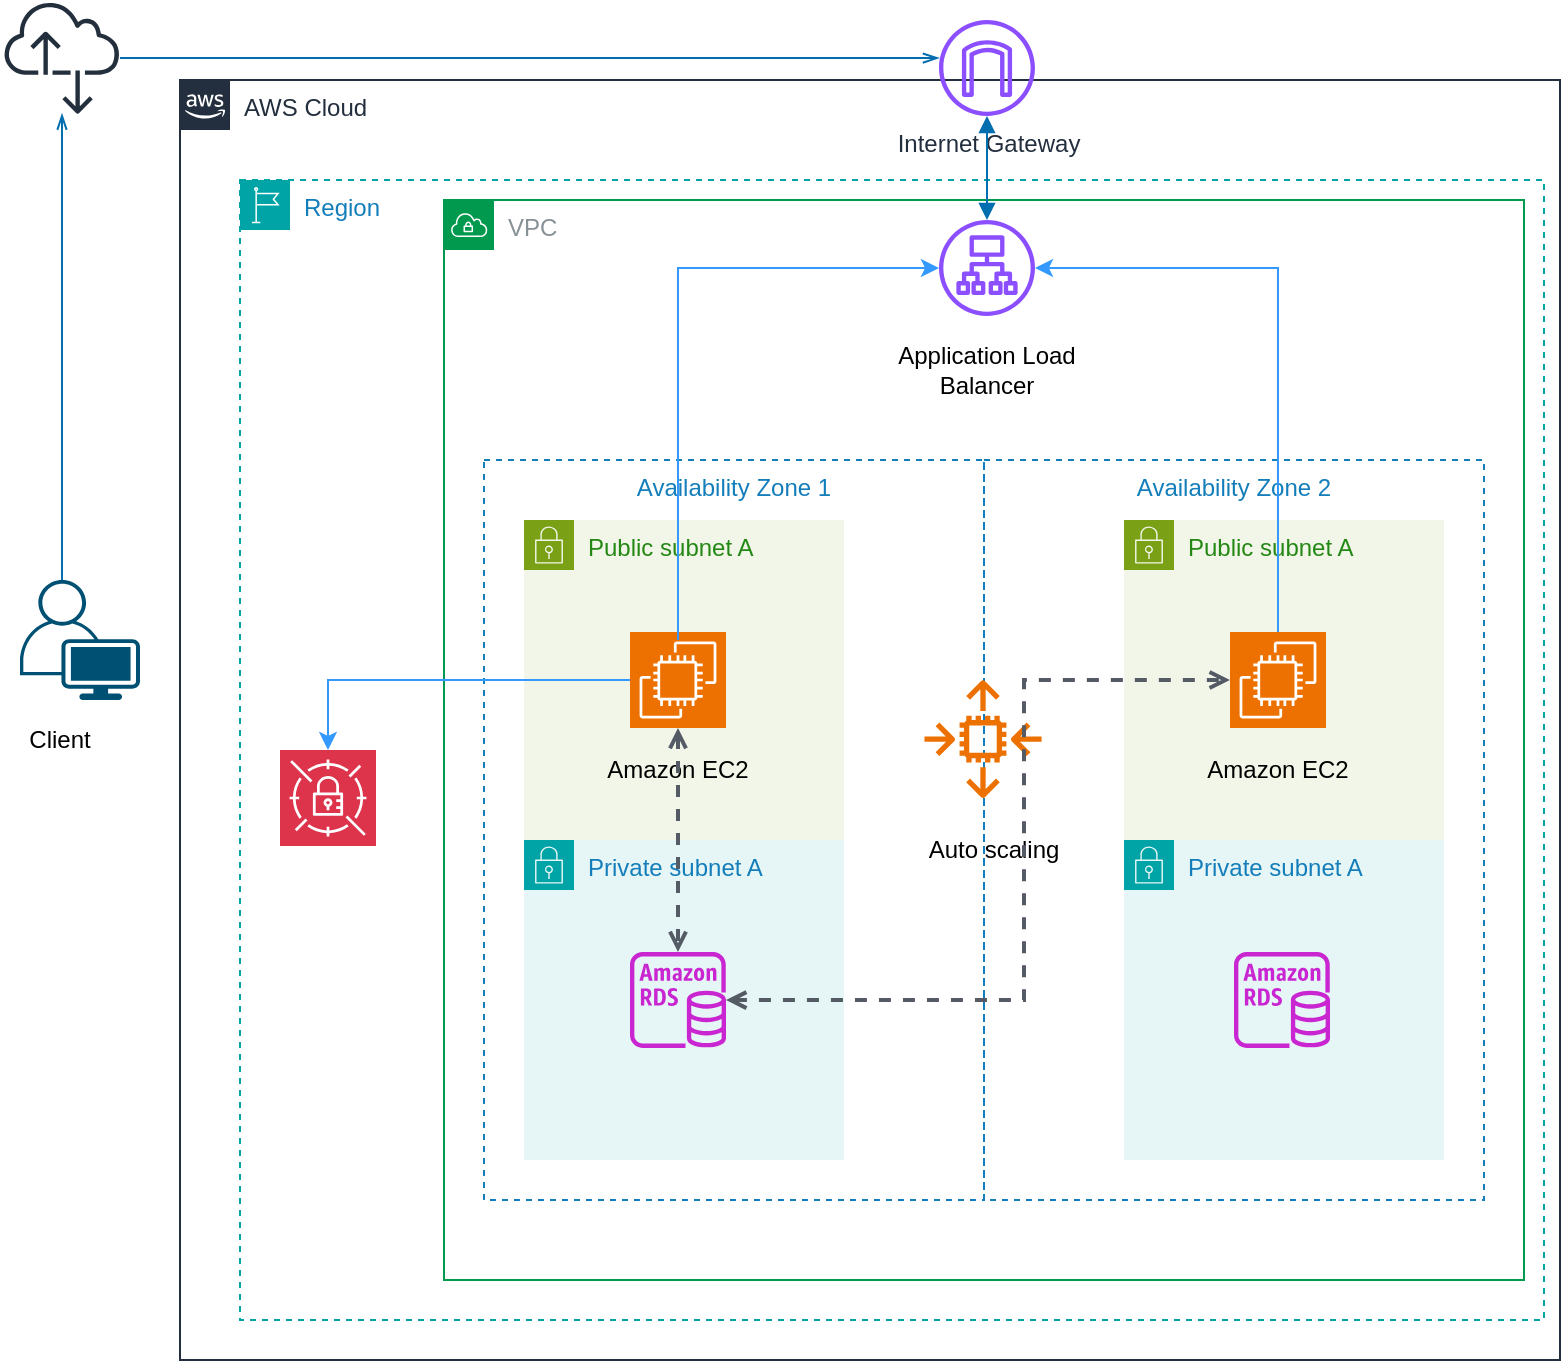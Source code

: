 <mxfile version="24.4.6" type="device">
  <diagram id="5aO_CssbafdQuZeOlMkM" name="Trang-1">
    <mxGraphModel dx="1500" dy="757" grid="1" gridSize="10" guides="1" tooltips="1" connect="1" arrows="1" fold="1" page="1" pageScale="1" pageWidth="827" pageHeight="1169" math="0" shadow="0">
      <root>
        <mxCell id="0" />
        <mxCell id="1" parent="0" />
        <mxCell id="Gm2cfhaUzWArTBKf3nsj-56" value="AWS Cloud" style="points=[[0,0],[0.25,0],[0.5,0],[0.75,0],[1,0],[1,0.25],[1,0.5],[1,0.75],[1,1],[0.75,1],[0.5,1],[0.25,1],[0,1],[0,0.75],[0,0.5],[0,0.25]];outlineConnect=0;gradientColor=none;html=1;whiteSpace=wrap;fontSize=12;fontStyle=0;container=1;pointerEvents=0;collapsible=0;recursiveResize=0;shape=mxgraph.aws4.group;grIcon=mxgraph.aws4.group_aws_cloud_alt;strokeColor=#232F3E;fillColor=none;verticalAlign=top;align=left;spacingLeft=30;fontColor=#232F3E;dashed=0;" vertex="1" parent="1">
          <mxGeometry x="120" y="310" width="690" height="640" as="geometry" />
        </mxCell>
        <mxCell id="Gm2cfhaUzWArTBKf3nsj-51" value="Region" style="points=[[0,0],[0.25,0],[0.5,0],[0.75,0],[1,0],[1,0.25],[1,0.5],[1,0.75],[1,1],[0.75,1],[0.5,1],[0.25,1],[0,1],[0,0.75],[0,0.5],[0,0.25]];outlineConnect=0;gradientColor=none;html=1;whiteSpace=wrap;fontSize=12;fontStyle=0;container=1;pointerEvents=0;collapsible=0;recursiveResize=0;shape=mxgraph.aws4.group;grIcon=mxgraph.aws4.group_region;strokeColor=#00A4A6;fillColor=none;verticalAlign=top;align=left;spacingLeft=30;fontColor=#147EBA;dashed=1;" vertex="1" parent="1">
          <mxGeometry x="150" y="360" width="652" height="570" as="geometry" />
        </mxCell>
        <mxCell id="Gm2cfhaUzWArTBKf3nsj-53" value="" style="sketch=0;points=[[0,0,0],[0.25,0,0],[0.5,0,0],[0.75,0,0],[1,0,0],[0,1,0],[0.25,1,0],[0.5,1,0],[0.75,1,0],[1,1,0],[0,0.25,0],[0,0.5,0],[0,0.75,0],[1,0.25,0],[1,0.5,0],[1,0.75,0]];outlineConnect=0;fontColor=#232F3E;fillColor=#DD344C;strokeColor=#ffffff;dashed=0;verticalLabelPosition=bottom;verticalAlign=top;align=center;html=1;fontSize=12;fontStyle=0;aspect=fixed;shape=mxgraph.aws4.resourceIcon;resIcon=mxgraph.aws4.secrets_manager;" vertex="1" parent="Gm2cfhaUzWArTBKf3nsj-51">
          <mxGeometry x="20" y="285" width="48" height="48" as="geometry" />
        </mxCell>
        <mxCell id="Gm2cfhaUzWArTBKf3nsj-49" value="VPC" style="sketch=0;outlineConnect=0;gradientColor=none;html=1;whiteSpace=wrap;fontSize=12;fontStyle=0;shape=mxgraph.aws4.group;grIcon=mxgraph.aws4.group_vpc;strokeColor=#00994D;fillColor=none;verticalAlign=top;align=left;spacingLeft=30;fontColor=#879196;dashed=0;" vertex="1" parent="1">
          <mxGeometry x="252" y="370" width="540" height="540" as="geometry" />
        </mxCell>
        <mxCell id="Gm2cfhaUzWArTBKf3nsj-42" value="Availability Zone 1" style="fillColor=none;strokeColor=#147EBA;dashed=1;verticalAlign=top;fontStyle=0;fontColor=#147EBA;whiteSpace=wrap;html=1;" vertex="1" parent="1">
          <mxGeometry x="272" y="500" width="250" height="370" as="geometry" />
        </mxCell>
        <mxCell id="Gm2cfhaUzWArTBKf3nsj-1" value="" style="points=[[0.35,0,0],[0.98,0.51,0],[1,0.71,0],[0.67,1,0],[0,0.795,0],[0,0.65,0]];verticalLabelPosition=bottom;sketch=0;html=1;verticalAlign=top;aspect=fixed;align=center;pointerEvents=1;shape=mxgraph.cisco19.user;fillColor=#005073;strokeColor=none;shadow=0;" vertex="1" parent="1">
          <mxGeometry x="40" y="560" width="60" height="60" as="geometry" />
        </mxCell>
        <mxCell id="Gm2cfhaUzWArTBKf3nsj-2" value="Client" style="text;html=1;align=center;verticalAlign=middle;whiteSpace=wrap;rounded=0;" vertex="1" parent="1">
          <mxGeometry x="30" y="625" width="60" height="30" as="geometry" />
        </mxCell>
        <mxCell id="Gm2cfhaUzWArTBKf3nsj-20" value="Private subnet A" style="points=[[0,0],[0.25,0],[0.5,0],[0.75,0],[1,0],[1,0.25],[1,0.5],[1,0.75],[1,1],[0.75,1],[0.5,1],[0.25,1],[0,1],[0,0.75],[0,0.5],[0,0.25]];outlineConnect=0;gradientColor=none;html=1;whiteSpace=wrap;fontSize=12;fontStyle=0;container=1;pointerEvents=0;collapsible=0;recursiveResize=0;shape=mxgraph.aws4.group;grIcon=mxgraph.aws4.group_security_group;grStroke=0;strokeColor=#00A4A6;fillColor=#E6F6F7;verticalAlign=top;align=left;spacingLeft=30;fontColor=#147EBA;dashed=0;" vertex="1" parent="1">
          <mxGeometry x="292" y="690" width="160" height="160" as="geometry" />
        </mxCell>
        <mxCell id="Gm2cfhaUzWArTBKf3nsj-13" value="" style="sketch=0;outlineConnect=0;fontColor=#232F3E;gradientColor=none;fillColor=#C925D1;strokeColor=none;dashed=1;verticalLabelPosition=bottom;verticalAlign=top;align=center;html=1;fontSize=12;fontStyle=0;aspect=fixed;pointerEvents=1;shape=mxgraph.aws4.rds_instance;" vertex="1" parent="Gm2cfhaUzWArTBKf3nsj-20">
          <mxGeometry x="53" y="56" width="48" height="48" as="geometry" />
        </mxCell>
        <mxCell id="Gm2cfhaUzWArTBKf3nsj-25" value="Public subnet A" style="points=[[0,0],[0.25,0],[0.5,0],[0.75,0],[1,0],[1,0.25],[1,0.5],[1,0.75],[1,1],[0.75,1],[0.5,1],[0.25,1],[0,1],[0,0.75],[0,0.5],[0,0.25]];outlineConnect=0;gradientColor=none;html=1;whiteSpace=wrap;fontSize=12;fontStyle=0;container=1;pointerEvents=0;collapsible=0;recursiveResize=0;shape=mxgraph.aws4.group;grIcon=mxgraph.aws4.group_security_group;grStroke=0;strokeColor=#7AA116;fillColor=#F2F6E8;verticalAlign=top;align=left;spacingLeft=30;fontColor=#248814;dashed=0;" vertex="1" parent="1">
          <mxGeometry x="292" y="530" width="160" height="160" as="geometry" />
        </mxCell>
        <mxCell id="Gm2cfhaUzWArTBKf3nsj-12" value="Amazon EC2" style="text;html=1;align=center;verticalAlign=middle;whiteSpace=wrap;rounded=0;" vertex="1" parent="Gm2cfhaUzWArTBKf3nsj-25">
          <mxGeometry x="39" y="110" width="76" height="30" as="geometry" />
        </mxCell>
        <mxCell id="Gm2cfhaUzWArTBKf3nsj-10" value="" style="points=[[0,0,0],[0.25,0,0],[0.5,0,0],[0.75,0,0],[1,0,0],[0,1,0],[0.25,1,0],[0.5,1,0],[0.75,1,0],[1,1,0],[0,0.25,0],[0,0.5,0],[0,0.75,0],[1,0.25,0],[1,0.5,0],[1,0.75,0]];outlineConnect=0;fontColor=#232F3E;fillColor=#ED7100;strokeColor=#ffffff;dashed=0;verticalLabelPosition=bottom;verticalAlign=top;align=center;html=1;fontSize=12;fontStyle=0;aspect=fixed;shape=mxgraph.aws4.resourceIcon;resIcon=mxgraph.aws4.ec2;shadow=0;" vertex="1" parent="Gm2cfhaUzWArTBKf3nsj-25">
          <mxGeometry x="53" y="56" width="48" height="48" as="geometry" />
        </mxCell>
        <mxCell id="Gm2cfhaUzWArTBKf3nsj-29" value="Private subnet A" style="points=[[0,0],[0.25,0],[0.5,0],[0.75,0],[1,0],[1,0.25],[1,0.5],[1,0.75],[1,1],[0.75,1],[0.5,1],[0.25,1],[0,1],[0,0.75],[0,0.5],[0,0.25]];outlineConnect=0;gradientColor=none;html=1;whiteSpace=wrap;fontSize=12;fontStyle=0;container=1;pointerEvents=0;collapsible=0;recursiveResize=0;shape=mxgraph.aws4.group;grIcon=mxgraph.aws4.group_security_group;grStroke=0;strokeColor=#00A4A6;fillColor=#E6F6F7;verticalAlign=top;align=left;spacingLeft=30;fontColor=#147EBA;dashed=0;" vertex="1" parent="1">
          <mxGeometry x="592" y="690" width="160" height="160" as="geometry" />
        </mxCell>
        <mxCell id="Gm2cfhaUzWArTBKf3nsj-30" value="" style="sketch=0;outlineConnect=0;fontColor=#232F3E;gradientColor=none;fillColor=#C925D1;strokeColor=none;dashed=0;verticalLabelPosition=bottom;verticalAlign=top;align=center;html=1;fontSize=12;fontStyle=0;aspect=fixed;pointerEvents=1;shape=mxgraph.aws4.rds_instance;" vertex="1" parent="Gm2cfhaUzWArTBKf3nsj-29">
          <mxGeometry x="55" y="56" width="48" height="48" as="geometry" />
        </mxCell>
        <mxCell id="Gm2cfhaUzWArTBKf3nsj-31" value="Public subnet A" style="points=[[0,0],[0.25,0],[0.5,0],[0.75,0],[1,0],[1,0.25],[1,0.5],[1,0.75],[1,1],[0.75,1],[0.5,1],[0.25,1],[0,1],[0,0.75],[0,0.5],[0,0.25]];outlineConnect=0;gradientColor=none;html=1;whiteSpace=wrap;fontSize=12;fontStyle=0;container=1;pointerEvents=0;collapsible=0;recursiveResize=0;shape=mxgraph.aws4.group;grIcon=mxgraph.aws4.group_security_group;grStroke=0;strokeColor=#7AA116;fillColor=#F2F6E8;verticalAlign=top;align=left;spacingLeft=30;fontColor=#248814;dashed=0;" vertex="1" parent="1">
          <mxGeometry x="592" y="530" width="160" height="160" as="geometry" />
        </mxCell>
        <mxCell id="Gm2cfhaUzWArTBKf3nsj-43" value="Availability Zone 2" style="fillColor=none;strokeColor=#147EBA;dashed=1;verticalAlign=top;fontStyle=0;fontColor=#147EBA;whiteSpace=wrap;html=1;" vertex="1" parent="Gm2cfhaUzWArTBKf3nsj-31">
          <mxGeometry x="-70" y="-30" width="250" height="370" as="geometry" />
        </mxCell>
        <mxCell id="Gm2cfhaUzWArTBKf3nsj-32" value="Amazon EC2" style="text;html=1;align=center;verticalAlign=middle;whiteSpace=wrap;rounded=0;" vertex="1" parent="Gm2cfhaUzWArTBKf3nsj-31">
          <mxGeometry x="39" y="110" width="76" height="30" as="geometry" />
        </mxCell>
        <mxCell id="Gm2cfhaUzWArTBKf3nsj-33" value="" style="points=[[0,0,0],[0.25,0,0],[0.5,0,0],[0.75,0,0],[1,0,0],[0,1,0],[0.25,1,0],[0.5,1,0],[0.75,1,0],[1,1,0],[0,0.25,0],[0,0.5,0],[0,0.75,0],[1,0.25,0],[1,0.5,0],[1,0.75,0]];outlineConnect=0;fontColor=#232F3E;fillColor=#ED7100;strokeColor=#ffffff;dashed=0;verticalLabelPosition=bottom;verticalAlign=top;align=center;html=1;fontSize=12;fontStyle=0;aspect=fixed;shape=mxgraph.aws4.resourceIcon;resIcon=mxgraph.aws4.ec2;shadow=0;" vertex="1" parent="Gm2cfhaUzWArTBKf3nsj-31">
          <mxGeometry x="53" y="56" width="48" height="48" as="geometry" />
        </mxCell>
        <mxCell id="Gm2cfhaUzWArTBKf3nsj-15" value="" style="sketch=0;outlineConnect=0;fontColor=#232F3E;gradientColor=none;fillColor=#ED7100;strokeColor=none;dashed=0;verticalLabelPosition=bottom;verticalAlign=top;align=center;html=1;fontSize=12;fontStyle=0;aspect=fixed;pointerEvents=1;shape=mxgraph.aws4.auto_scaling2;" vertex="1" parent="1">
          <mxGeometry x="492" y="610" width="59" height="59" as="geometry" />
        </mxCell>
        <mxCell id="Gm2cfhaUzWArTBKf3nsj-35" value="Auto scaling" style="text;html=1;align=center;verticalAlign=middle;whiteSpace=wrap;rounded=0;" vertex="1" parent="1">
          <mxGeometry x="483.75" y="680" width="85.5" height="30" as="geometry" />
        </mxCell>
        <mxCell id="Gm2cfhaUzWArTBKf3nsj-36" value="" style="sketch=0;outlineConnect=0;fontColor=#232F3E;gradientColor=none;fillColor=#8C4FFF;strokeColor=none;dashed=0;verticalLabelPosition=bottom;verticalAlign=top;align=center;html=1;fontSize=12;fontStyle=0;aspect=fixed;pointerEvents=1;shape=mxgraph.aws4.application_load_balancer;" vertex="1" parent="1">
          <mxGeometry x="499.5" y="380" width="48" height="48" as="geometry" />
        </mxCell>
        <mxCell id="Gm2cfhaUzWArTBKf3nsj-37" value="Application Load Balancer" style="text;html=1;align=center;verticalAlign=middle;whiteSpace=wrap;rounded=0;" vertex="1" parent="1">
          <mxGeometry x="455" y="440" width="137" height="30" as="geometry" />
        </mxCell>
        <mxCell id="Gm2cfhaUzWArTBKf3nsj-40" value="" style="edgeStyle=orthogonalEdgeStyle;htmDepartman barl=1;endArrow=open;elbow=vertical;startArrow=open;startFill=0;endFill=0;strokeColor=#545B64;rounded=0;exitX=0.5;exitY=1;exitDx=0;exitDy=0;exitPerimeter=0;dashed=1;strokeWidth=2;" edge="1" parent="1" source="Gm2cfhaUzWArTBKf3nsj-10" target="Gm2cfhaUzWArTBKf3nsj-13">
          <mxGeometry width="100" relative="1" as="geometry">
            <mxPoint x="442" y="720" as="sourcePoint" />
            <mxPoint x="542" y="720" as="targetPoint" />
          </mxGeometry>
        </mxCell>
        <mxCell id="Gm2cfhaUzWArTBKf3nsj-41" value="" style="edgeStyle=orthogonalEdgeStyle;htmDepartman barl=1;endArrow=open;elbow=vertical;startArrow=open;startFill=0;endFill=0;strokeColor=#545B64;rounded=0;entryX=0;entryY=0.5;entryDx=0;entryDy=0;entryPerimeter=0;dashed=1;strokeWidth=2;" edge="1" parent="1" source="Gm2cfhaUzWArTBKf3nsj-13" target="Gm2cfhaUzWArTBKf3nsj-33">
          <mxGeometry width="100" relative="1" as="geometry">
            <mxPoint x="442" y="720" as="sourcePoint" />
            <mxPoint x="542" y="720" as="targetPoint" />
            <Array as="points">
              <mxPoint x="542" y="770" />
              <mxPoint x="542" y="610" />
            </Array>
          </mxGeometry>
        </mxCell>
        <mxCell id="Gm2cfhaUzWArTBKf3nsj-46" style="edgeStyle=orthogonalEdgeStyle;rounded=0;orthogonalLoop=1;jettySize=auto;html=1;fillColor=#6d8764;strokeColor=#3399FF;" edge="1" parent="1">
          <mxGeometry relative="1" as="geometry">
            <mxPoint x="499.5" y="404.001" as="targetPoint" />
            <mxPoint x="369" y="590" as="sourcePoint" />
            <Array as="points">
              <mxPoint x="369" y="404" />
            </Array>
          </mxGeometry>
        </mxCell>
        <mxCell id="Gm2cfhaUzWArTBKf3nsj-48" style="edgeStyle=orthogonalEdgeStyle;rounded=0;orthogonalLoop=1;jettySize=auto;html=1;exitX=0.5;exitY=0;exitDx=0;exitDy=0;exitPerimeter=0;fillColor=#6d8764;strokeColor=#3399FF;" edge="1" parent="1" source="Gm2cfhaUzWArTBKf3nsj-33" target="Gm2cfhaUzWArTBKf3nsj-36">
          <mxGeometry relative="1" as="geometry">
            <Array as="points">
              <mxPoint x="669" y="404" />
            </Array>
          </mxGeometry>
        </mxCell>
        <mxCell id="Gm2cfhaUzWArTBKf3nsj-54" style="edgeStyle=orthogonalEdgeStyle;rounded=0;orthogonalLoop=1;jettySize=auto;html=1;exitX=0;exitY=0.5;exitDx=0;exitDy=0;exitPerimeter=0;strokeColor=#3399FF;" edge="1" parent="1" source="Gm2cfhaUzWArTBKf3nsj-10" target="Gm2cfhaUzWArTBKf3nsj-53">
          <mxGeometry relative="1" as="geometry" />
        </mxCell>
        <mxCell id="Gm2cfhaUzWArTBKf3nsj-55" value="Internet Gateway" style="sketch=0;outlineConnect=0;fontColor=#232F3E;gradientColor=none;fillColor=#8C4FFF;strokeColor=none;dashed=0;verticalLabelPosition=bottom;verticalAlign=top;align=center;html=1;fontSize=12;fontStyle=0;aspect=fixed;pointerEvents=1;shape=mxgraph.aws4.internet_gateway;" vertex="1" parent="1">
          <mxGeometry x="499.5" y="280" width="48" height="48" as="geometry" />
        </mxCell>
        <mxCell id="Gm2cfhaUzWArTBKf3nsj-60" value="" style="edgeStyle=orthogonalEdgeStyle;html=1;endArrow=block;elbow=vertical;startArrow=block;startFill=1;endFill=1;strokeColor=#006EAF;rounded=0;fillColor=#1ba1e2;" edge="1" parent="1" source="Gm2cfhaUzWArTBKf3nsj-55" target="Gm2cfhaUzWArTBKf3nsj-36">
          <mxGeometry width="100" relative="1" as="geometry">
            <mxPoint x="550" y="370" as="sourcePoint" />
            <mxPoint x="650" y="370" as="targetPoint" />
          </mxGeometry>
        </mxCell>
        <mxCell id="Gm2cfhaUzWArTBKf3nsj-61" value="" style="sketch=0;outlineConnect=0;fontColor=#232F3E;gradientColor=none;fillColor=#232F3D;strokeColor=none;dashed=0;verticalLabelPosition=bottom;verticalAlign=top;align=center;html=1;fontSize=12;fontStyle=0;aspect=fixed;pointerEvents=1;shape=mxgraph.aws4.internet_alt2;" vertex="1" parent="1">
          <mxGeometry x="32" y="270" width="58" height="58" as="geometry" />
        </mxCell>
        <mxCell id="Gm2cfhaUzWArTBKf3nsj-62" value="" style="edgeStyle=orthogonalEdgeStyle;html=1;endArrow=openThin;elbow=vertical;startArrow=none;endFill=0;strokeColor=#006EAF;rounded=0;exitX=0.35;exitY=0;exitDx=0;exitDy=0;exitPerimeter=0;fillColor=#1ba1e2;" edge="1" parent="1" source="Gm2cfhaUzWArTBKf3nsj-1" target="Gm2cfhaUzWArTBKf3nsj-61">
          <mxGeometry width="100" relative="1" as="geometry">
            <mxPoint x="60" y="540" as="sourcePoint" />
            <mxPoint x="620" y="390" as="targetPoint" />
          </mxGeometry>
        </mxCell>
        <mxCell id="Gm2cfhaUzWArTBKf3nsj-63" value="" style="edgeStyle=orthogonalEdgeStyle;html=1;endArrow=openThin;elbow=vertical;startArrow=none;endFill=0;strokeColor=#006EAF;rounded=0;fillColor=#1ba1e2;" edge="1" parent="1" source="Gm2cfhaUzWArTBKf3nsj-61" target="Gm2cfhaUzWArTBKf3nsj-55">
          <mxGeometry width="100" relative="1" as="geometry">
            <mxPoint x="90" y="279.842" as="sourcePoint" />
            <mxPoint x="528.5" y="275" as="targetPoint" />
            <Array as="points">
              <mxPoint x="320" y="300" />
              <mxPoint x="320" y="300" />
            </Array>
          </mxGeometry>
        </mxCell>
      </root>
    </mxGraphModel>
  </diagram>
</mxfile>
